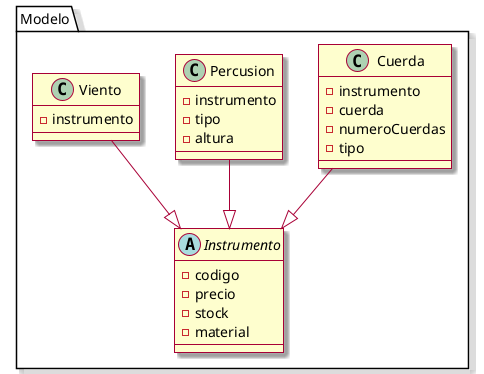 @startuml
skin rose

package Modelo {
    abstract class Instrumento {
        -codigo
        -precio
        -stock
        -material
    }

    class Cuerda {
        -instrumento
        -cuerda
        -numeroCuerdas
        -tipo
    }
    Cuerda--|>Instrumento

    class Percusion {
        -instrumento
        -tipo
        -altura
    }
    Percusion--|>Instrumento

    class Viento {
        -instrumento
    }
    Viento--|>Instrumento
}
@enduml